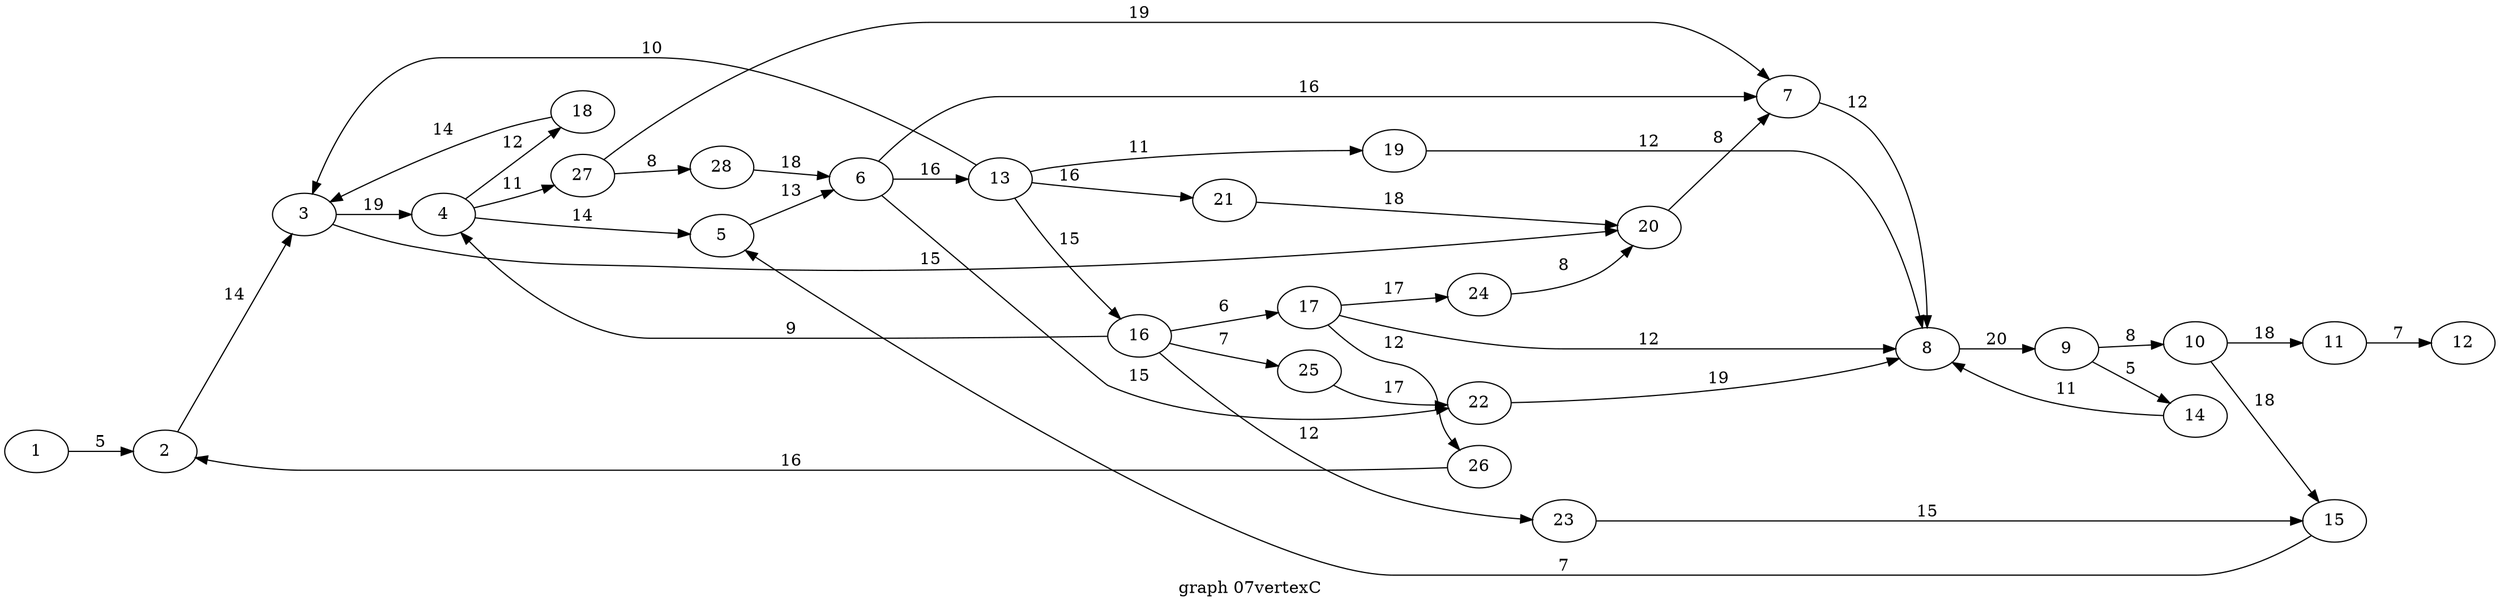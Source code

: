 digraph g{

rankdir = LR

1 -> 2 [label = " 5 "];
2 -> 3 [label = " 14 "];
3 -> 4 [label = " 19 "];
4 -> 5 [label = " 14 "];
5 -> 6 [label = " 13 "];
6 -> 7 [label = " 16 "];
7 -> 8 [label = " 12 "];
8 -> 9 [label = " 20 "];
9 -> 10 [label = " 8 "];
10 -> 11 [label = " 18 "];
11 -> 12 [label = " 7 "];
6 -> 13 [label = " 16 "];
13 -> 3 [label = " 10 "];
9 -> 14 [label = " 5 "];
14 -> 8 [label = " 11 "];
10 -> 15 [label = " 18 "];
15 -> 5 [label = " 7 "];
13 -> 16 [label = " 15 "];
16 -> 4 [label = " 9 "];
16 -> 17 [label = " 6 "];
17 -> 8 [label = " 12 "];
4 -> 18 [label = " 12 "];
18 -> 3 [label = " 14 "];
13 -> 19 [label = " 11 "];
19 -> 8 [label = " 12 "];
3 -> 20 [label = " 15 "];
20 -> 7 [label = " 8 "];
13 -> 21 [label = " 16 "];
21 -> 20 [label = " 18 "];
6 -> 22 [label = " 15 "];
22 -> 8 [label = " 19 "];
16 -> 23 [label = " 12 "];
23 -> 15 [label = " 15 "];
17 -> 24 [label = " 17 "];
24 -> 20 [label = " 8 "];
16 -> 25 [label = " 7 "];
25 -> 22 [label = " 17 "];
17 -> 26 [label = " 12 "];
26 -> 2 [label = " 16 "];
4 -> 27 [label = " 11 "];
27 -> 7 [label = " 19 "];
27 -> 28 [label = " 8 "];
28 -> 6 [label = " 18 "];

label = "graph 07vertexC"
}